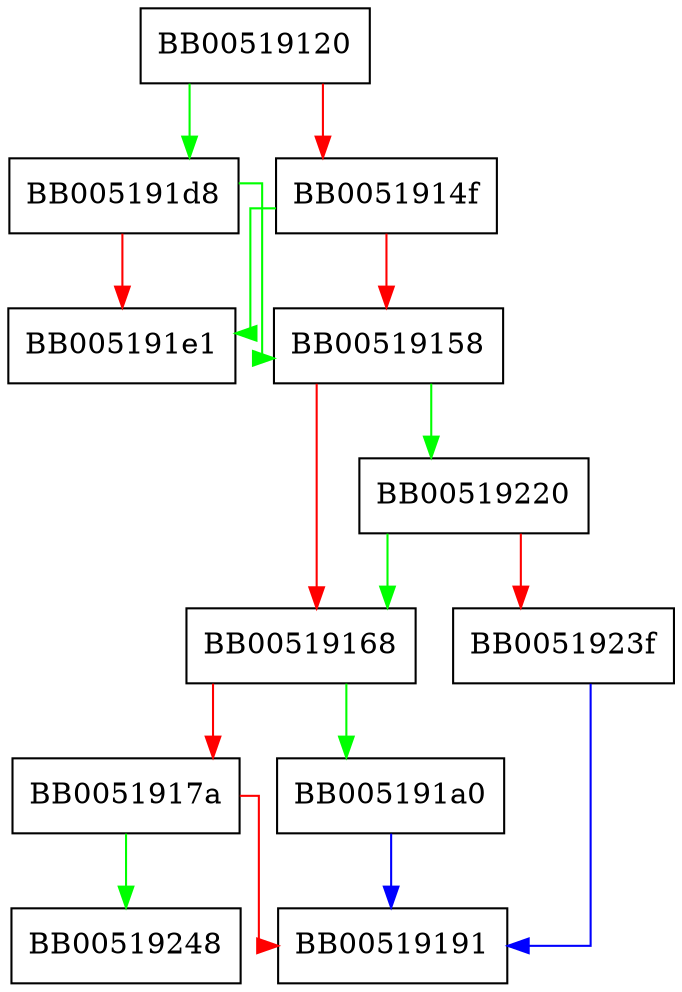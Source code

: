 digraph EVP_PKEY_asn1_add0 {
  node [shape="box"];
  graph [splines=ortho];
  BB00519120 -> BB005191d8 [color="green"];
  BB00519120 -> BB0051914f [color="red"];
  BB0051914f -> BB005191e1 [color="green"];
  BB0051914f -> BB00519158 [color="red"];
  BB00519158 -> BB00519220 [color="green"];
  BB00519158 -> BB00519168 [color="red"];
  BB00519168 -> BB005191a0 [color="green"];
  BB00519168 -> BB0051917a [color="red"];
  BB0051917a -> BB00519248 [color="green"];
  BB0051917a -> BB00519191 [color="red"];
  BB005191a0 -> BB00519191 [color="blue"];
  BB005191d8 -> BB00519158 [color="green"];
  BB005191d8 -> BB005191e1 [color="red"];
  BB00519220 -> BB00519168 [color="green"];
  BB00519220 -> BB0051923f [color="red"];
  BB0051923f -> BB00519191 [color="blue"];
}